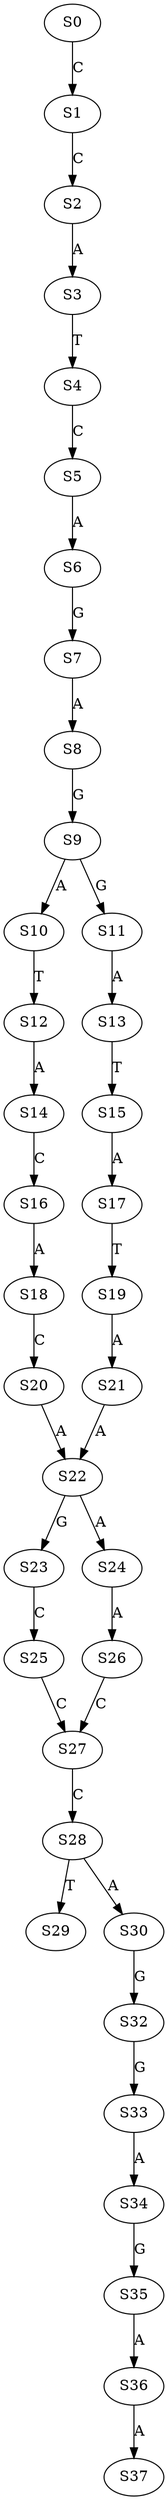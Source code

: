 strict digraph  {
	S0 -> S1 [ label = C ];
	S1 -> S2 [ label = C ];
	S2 -> S3 [ label = A ];
	S3 -> S4 [ label = T ];
	S4 -> S5 [ label = C ];
	S5 -> S6 [ label = A ];
	S6 -> S7 [ label = G ];
	S7 -> S8 [ label = A ];
	S8 -> S9 [ label = G ];
	S9 -> S10 [ label = A ];
	S9 -> S11 [ label = G ];
	S10 -> S12 [ label = T ];
	S11 -> S13 [ label = A ];
	S12 -> S14 [ label = A ];
	S13 -> S15 [ label = T ];
	S14 -> S16 [ label = C ];
	S15 -> S17 [ label = A ];
	S16 -> S18 [ label = A ];
	S17 -> S19 [ label = T ];
	S18 -> S20 [ label = C ];
	S19 -> S21 [ label = A ];
	S20 -> S22 [ label = A ];
	S21 -> S22 [ label = A ];
	S22 -> S23 [ label = G ];
	S22 -> S24 [ label = A ];
	S23 -> S25 [ label = C ];
	S24 -> S26 [ label = A ];
	S25 -> S27 [ label = C ];
	S26 -> S27 [ label = C ];
	S27 -> S28 [ label = C ];
	S28 -> S29 [ label = T ];
	S28 -> S30 [ label = A ];
	S30 -> S32 [ label = G ];
	S32 -> S33 [ label = G ];
	S33 -> S34 [ label = A ];
	S34 -> S35 [ label = G ];
	S35 -> S36 [ label = A ];
	S36 -> S37 [ label = A ];
}

